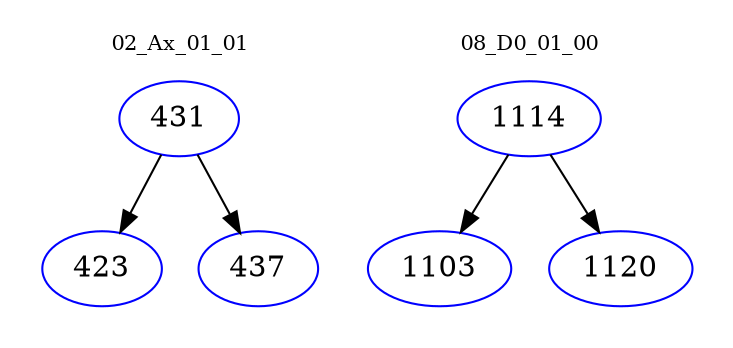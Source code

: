 digraph{
subgraph cluster_0 {
color = white
label = "02_Ax_01_01";
fontsize=10;
T0_431 [label="431", color="blue"]
T0_431 -> T0_423 [color="black"]
T0_423 [label="423", color="blue"]
T0_431 -> T0_437 [color="black"]
T0_437 [label="437", color="blue"]
}
subgraph cluster_1 {
color = white
label = "08_D0_01_00";
fontsize=10;
T1_1114 [label="1114", color="blue"]
T1_1114 -> T1_1103 [color="black"]
T1_1103 [label="1103", color="blue"]
T1_1114 -> T1_1120 [color="black"]
T1_1120 [label="1120", color="blue"]
}
}
